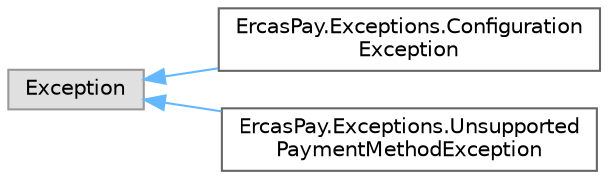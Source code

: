 digraph "Graphical Class Hierarchy"
{
 // LATEX_PDF_SIZE
  bgcolor="transparent";
  edge [fontname=Helvetica,fontsize=10,labelfontname=Helvetica,labelfontsize=10];
  node [fontname=Helvetica,fontsize=10,shape=box,height=0.2,width=0.4];
  rankdir="LR";
  Node0 [id="Node000000",label="Exception",height=0.2,width=0.4,color="grey60", fillcolor="#E0E0E0", style="filled",tooltip=" "];
  Node0 -> Node1 [id="edge19_Node000000_Node000001",dir="back",color="steelblue1",style="solid",tooltip=" "];
  Node1 [id="Node000001",label="ErcasPay.Exceptions.Configuration\lException",height=0.2,width=0.4,color="grey40", fillcolor="white", style="filled",URL="$classErcasPay_1_1Exceptions_1_1ConfigurationException.html",tooltip="Missing configuration exception."];
  Node0 -> Node2 [id="edge20_Node000000_Node000002",dir="back",color="steelblue1",style="solid",tooltip=" "];
  Node2 [id="Node000002",label="ErcasPay.Exceptions.Unsupported\lPaymentMethodException",height=0.2,width=0.4,color="grey40", fillcolor="white", style="filled",URL="$classErcasPay_1_1Exceptions_1_1UnsupportedPaymentMethodException.html",tooltip="Unsupported payment method exception."];
}
